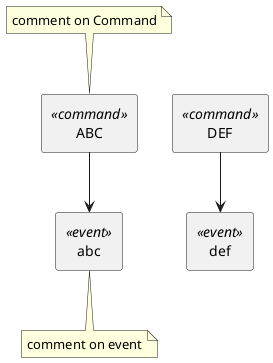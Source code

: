 @startuml
skinparam componentStyle rectangle
skinparam rectangle {
	backgroundColor<<event>> Orange
	backgroundColor<<command>> LightBlue
	backgroundColor<<external>> Pink
	backgroundColor<<document>> Green
	backgroundColor<<invariant>> Yellow
}
component C0 <<command>> [
ABC
]
note top of C0
comment on Command
end note
component C2 <<event>> [
abc
]
C0 --> C2
note bottom of C2
comment on event
end note
component C4 <<command>> [
DEF
]
C0 -[hidden]right-> C4
component C5 <<event>> [
def
]
C4 --> C5
@enduml
